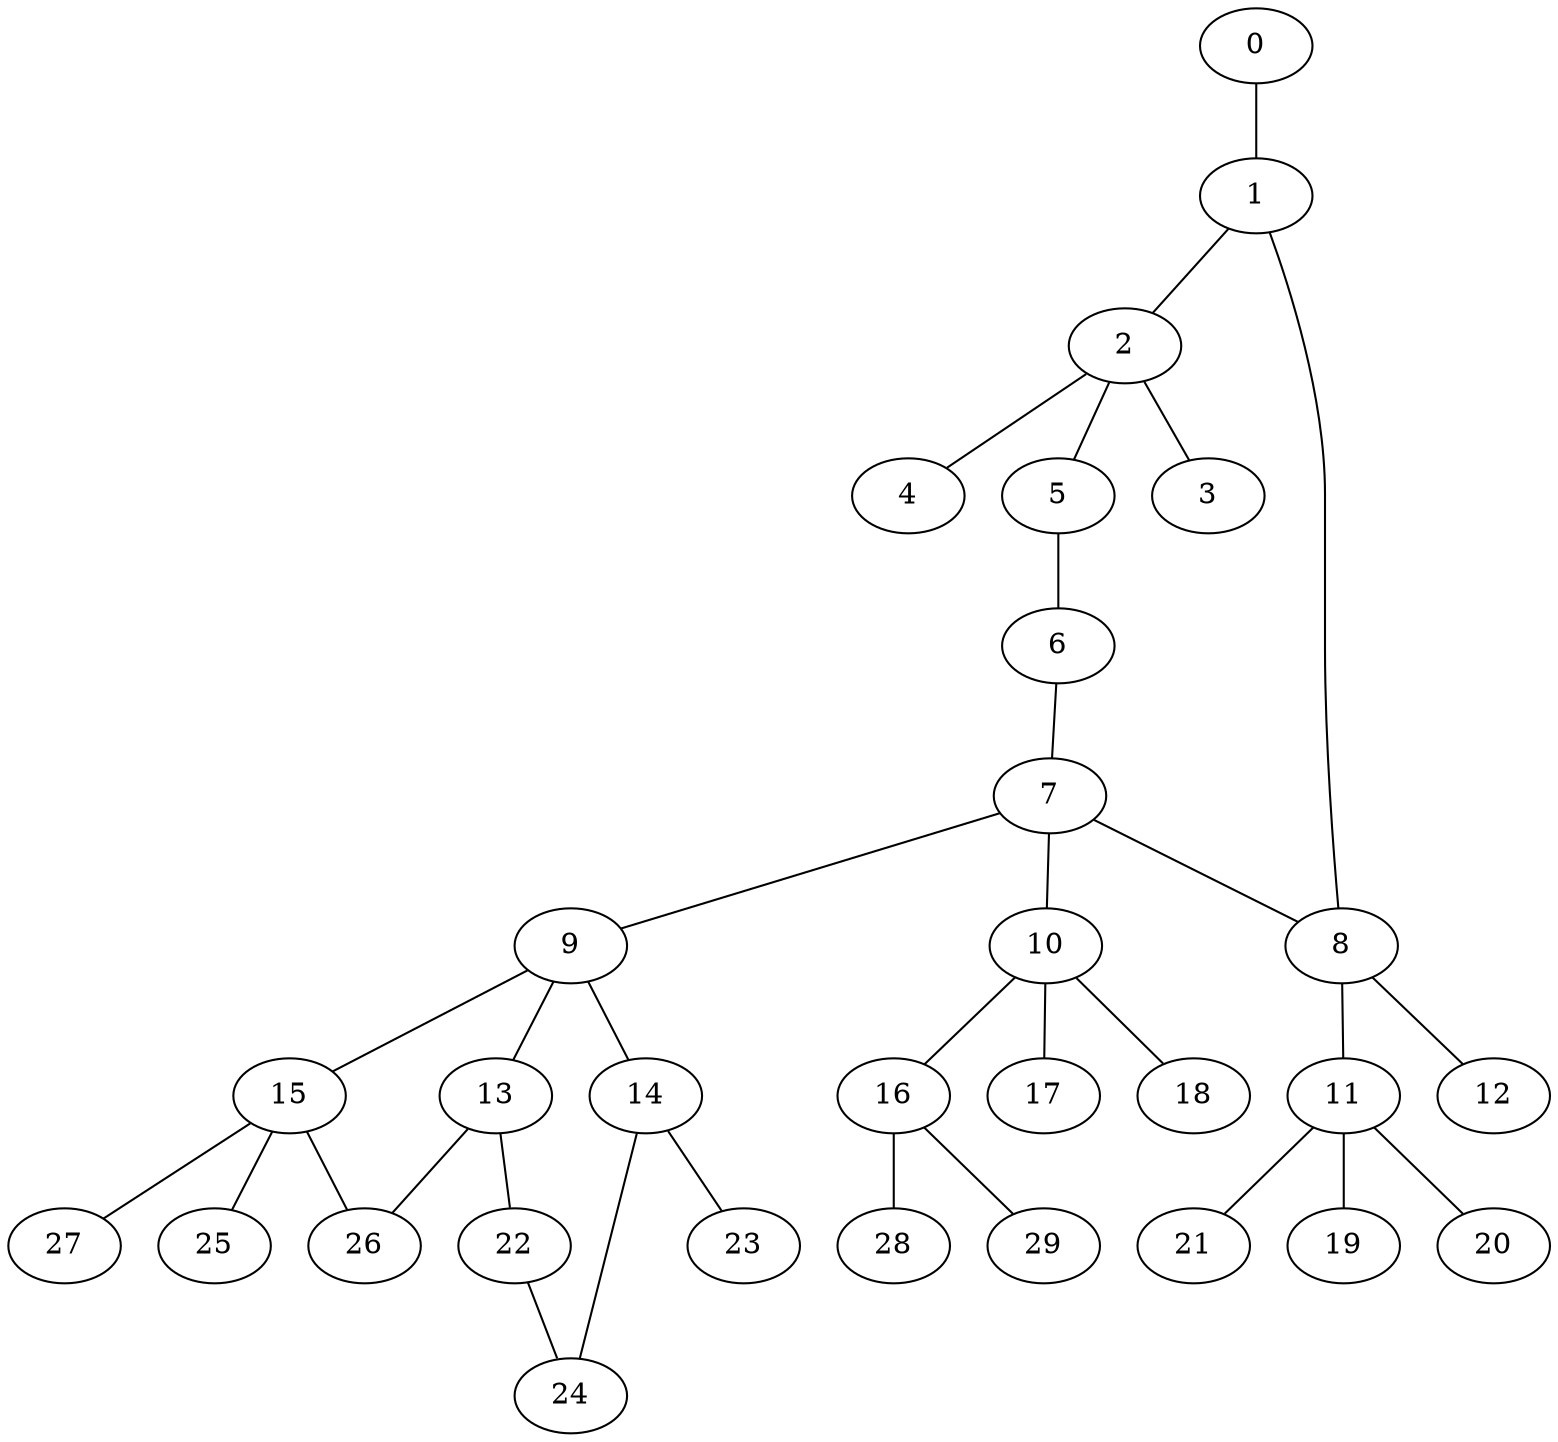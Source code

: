 
graph graphname {
    0 -- 1
1 -- 2
1 -- 8
2 -- 3
2 -- 4
2 -- 5
5 -- 6
6 -- 7
7 -- 8
7 -- 9
7 -- 10
8 -- 11
8 -- 12
9 -- 15
9 -- 13
9 -- 14
10 -- 16
10 -- 17
10 -- 18
11 -- 19
11 -- 20
11 -- 21
13 -- 22
13 -- 26
14 -- 24
14 -- 23
15 -- 26
15 -- 27
15 -- 25
16 -- 28
16 -- 29
22 -- 24

}
